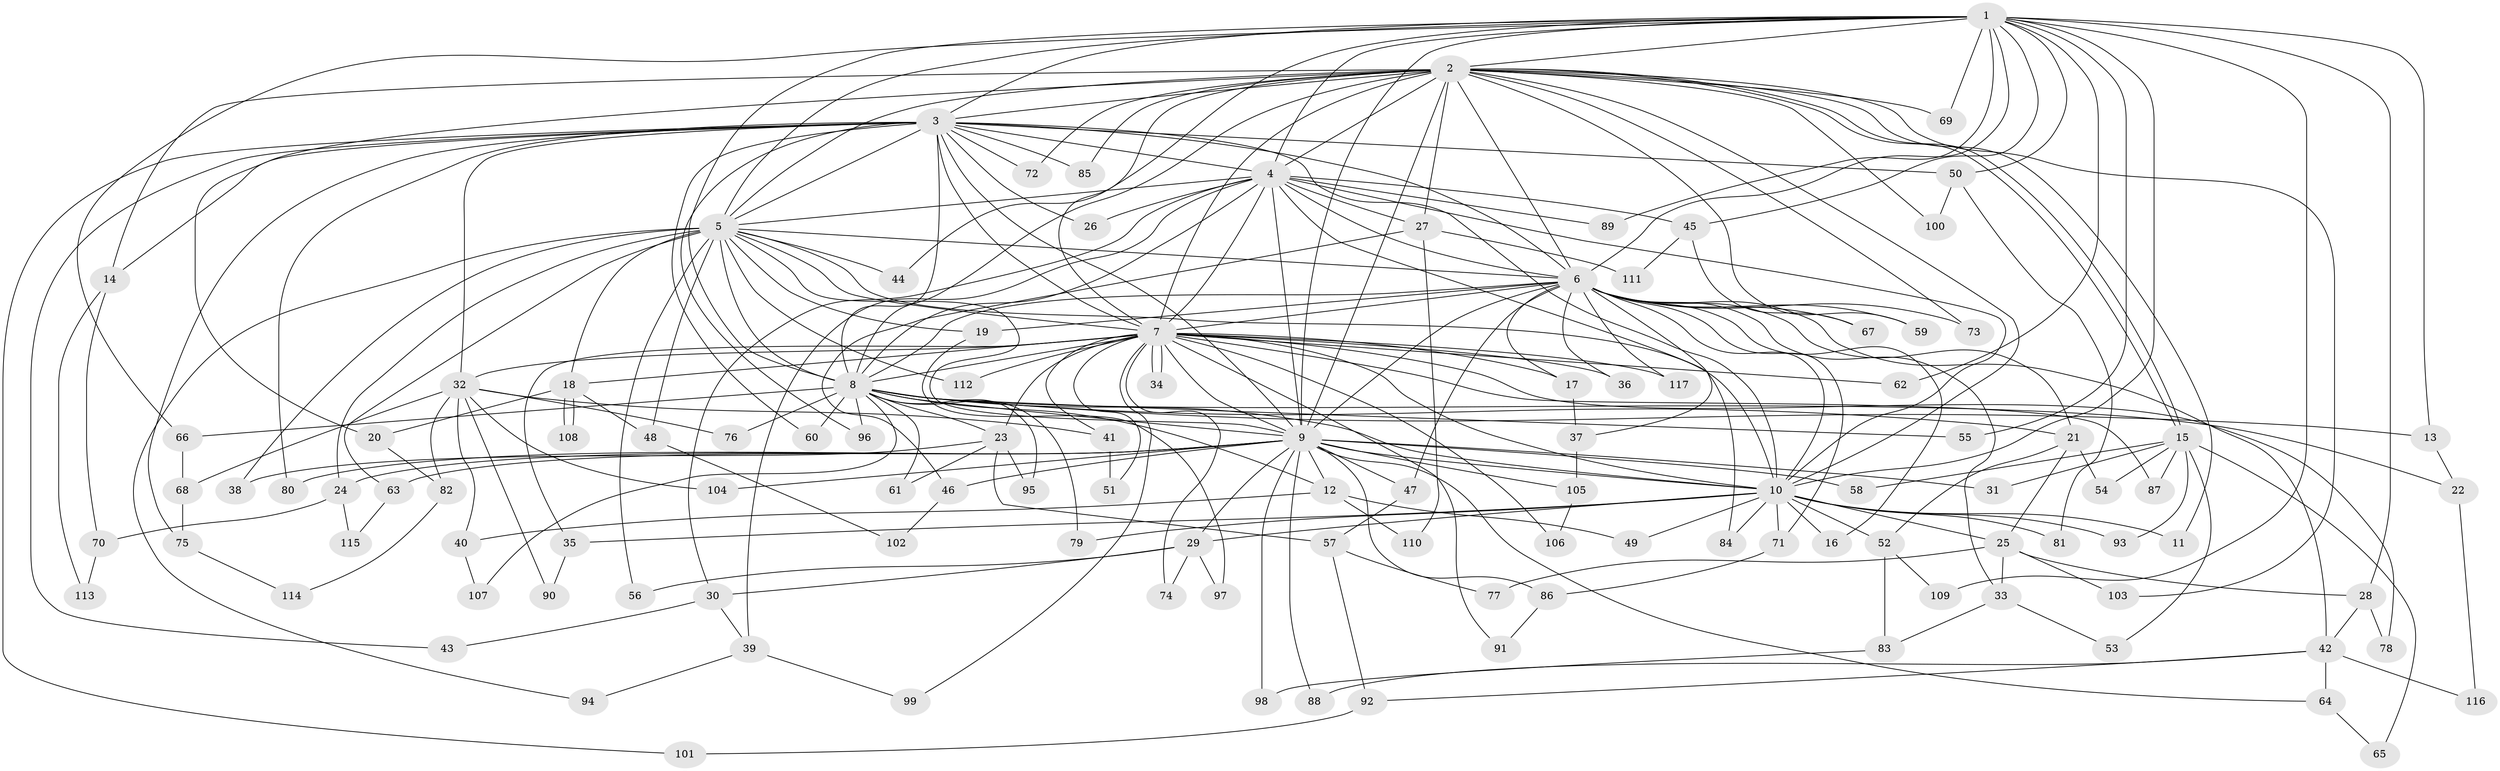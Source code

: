 // Generated by graph-tools (version 1.1) at 2025/44/03/09/25 04:44:06]
// undirected, 117 vertices, 259 edges
graph export_dot {
graph [start="1"]
  node [color=gray90,style=filled];
  1;
  2;
  3;
  4;
  5;
  6;
  7;
  8;
  9;
  10;
  11;
  12;
  13;
  14;
  15;
  16;
  17;
  18;
  19;
  20;
  21;
  22;
  23;
  24;
  25;
  26;
  27;
  28;
  29;
  30;
  31;
  32;
  33;
  34;
  35;
  36;
  37;
  38;
  39;
  40;
  41;
  42;
  43;
  44;
  45;
  46;
  47;
  48;
  49;
  50;
  51;
  52;
  53;
  54;
  55;
  56;
  57;
  58;
  59;
  60;
  61;
  62;
  63;
  64;
  65;
  66;
  67;
  68;
  69;
  70;
  71;
  72;
  73;
  74;
  75;
  76;
  77;
  78;
  79;
  80;
  81;
  82;
  83;
  84;
  85;
  86;
  87;
  88;
  89;
  90;
  91;
  92;
  93;
  94;
  95;
  96;
  97;
  98;
  99;
  100;
  101;
  102;
  103;
  104;
  105;
  106;
  107;
  108;
  109;
  110;
  111;
  112;
  113;
  114;
  115;
  116;
  117;
  1 -- 2;
  1 -- 3;
  1 -- 4;
  1 -- 5;
  1 -- 6;
  1 -- 7;
  1 -- 8;
  1 -- 9;
  1 -- 10;
  1 -- 13;
  1 -- 28;
  1 -- 45;
  1 -- 50;
  1 -- 55;
  1 -- 62;
  1 -- 66;
  1 -- 69;
  1 -- 89;
  1 -- 109;
  2 -- 3;
  2 -- 4;
  2 -- 5;
  2 -- 6;
  2 -- 7;
  2 -- 8;
  2 -- 9;
  2 -- 10;
  2 -- 11;
  2 -- 14;
  2 -- 15;
  2 -- 15;
  2 -- 20;
  2 -- 27;
  2 -- 44;
  2 -- 59;
  2 -- 69;
  2 -- 72;
  2 -- 73;
  2 -- 85;
  2 -- 100;
  2 -- 103;
  3 -- 4;
  3 -- 5;
  3 -- 6;
  3 -- 7;
  3 -- 8;
  3 -- 9;
  3 -- 10;
  3 -- 14;
  3 -- 26;
  3 -- 32;
  3 -- 43;
  3 -- 50;
  3 -- 60;
  3 -- 72;
  3 -- 75;
  3 -- 80;
  3 -- 85;
  3 -- 96;
  3 -- 101;
  4 -- 5;
  4 -- 6;
  4 -- 7;
  4 -- 8;
  4 -- 9;
  4 -- 10;
  4 -- 26;
  4 -- 27;
  4 -- 30;
  4 -- 39;
  4 -- 45;
  4 -- 84;
  4 -- 89;
  5 -- 6;
  5 -- 7;
  5 -- 8;
  5 -- 9;
  5 -- 10;
  5 -- 18;
  5 -- 19;
  5 -- 24;
  5 -- 38;
  5 -- 44;
  5 -- 48;
  5 -- 56;
  5 -- 63;
  5 -- 94;
  5 -- 112;
  6 -- 7;
  6 -- 8;
  6 -- 9;
  6 -- 10;
  6 -- 16;
  6 -- 17;
  6 -- 19;
  6 -- 21;
  6 -- 33;
  6 -- 36;
  6 -- 37;
  6 -- 42;
  6 -- 47;
  6 -- 59;
  6 -- 67;
  6 -- 71;
  6 -- 73;
  6 -- 117;
  7 -- 8;
  7 -- 9;
  7 -- 10;
  7 -- 17;
  7 -- 18;
  7 -- 23;
  7 -- 32;
  7 -- 34;
  7 -- 34;
  7 -- 35;
  7 -- 36;
  7 -- 41;
  7 -- 51;
  7 -- 62;
  7 -- 74;
  7 -- 78;
  7 -- 87;
  7 -- 91;
  7 -- 99;
  7 -- 106;
  7 -- 112;
  7 -- 117;
  8 -- 9;
  8 -- 10;
  8 -- 12;
  8 -- 13;
  8 -- 21;
  8 -- 22;
  8 -- 23;
  8 -- 55;
  8 -- 60;
  8 -- 61;
  8 -- 66;
  8 -- 76;
  8 -- 79;
  8 -- 95;
  8 -- 96;
  8 -- 107;
  9 -- 10;
  9 -- 12;
  9 -- 24;
  9 -- 29;
  9 -- 31;
  9 -- 46;
  9 -- 47;
  9 -- 58;
  9 -- 63;
  9 -- 64;
  9 -- 80;
  9 -- 86;
  9 -- 88;
  9 -- 98;
  9 -- 104;
  9 -- 105;
  10 -- 11;
  10 -- 16;
  10 -- 25;
  10 -- 29;
  10 -- 35;
  10 -- 49;
  10 -- 52;
  10 -- 71;
  10 -- 79;
  10 -- 81;
  10 -- 84;
  10 -- 93;
  12 -- 40;
  12 -- 49;
  12 -- 110;
  13 -- 22;
  14 -- 70;
  14 -- 113;
  15 -- 31;
  15 -- 53;
  15 -- 54;
  15 -- 58;
  15 -- 65;
  15 -- 87;
  15 -- 93;
  17 -- 37;
  18 -- 20;
  18 -- 48;
  18 -- 108;
  18 -- 108;
  19 -- 97;
  20 -- 82;
  21 -- 25;
  21 -- 52;
  21 -- 54;
  22 -- 116;
  23 -- 38;
  23 -- 57;
  23 -- 61;
  23 -- 95;
  24 -- 70;
  24 -- 115;
  25 -- 28;
  25 -- 33;
  25 -- 77;
  25 -- 103;
  27 -- 46;
  27 -- 110;
  27 -- 111;
  28 -- 42;
  28 -- 78;
  29 -- 30;
  29 -- 56;
  29 -- 74;
  29 -- 97;
  30 -- 39;
  30 -- 43;
  32 -- 40;
  32 -- 41;
  32 -- 68;
  32 -- 76;
  32 -- 82;
  32 -- 90;
  32 -- 104;
  33 -- 53;
  33 -- 83;
  35 -- 90;
  37 -- 105;
  39 -- 94;
  39 -- 99;
  40 -- 107;
  41 -- 51;
  42 -- 64;
  42 -- 88;
  42 -- 92;
  42 -- 116;
  45 -- 67;
  45 -- 111;
  46 -- 102;
  47 -- 57;
  48 -- 102;
  50 -- 81;
  50 -- 100;
  52 -- 83;
  52 -- 109;
  57 -- 77;
  57 -- 92;
  63 -- 115;
  64 -- 65;
  66 -- 68;
  68 -- 75;
  70 -- 113;
  71 -- 86;
  75 -- 114;
  82 -- 114;
  83 -- 98;
  86 -- 91;
  92 -- 101;
  105 -- 106;
}
